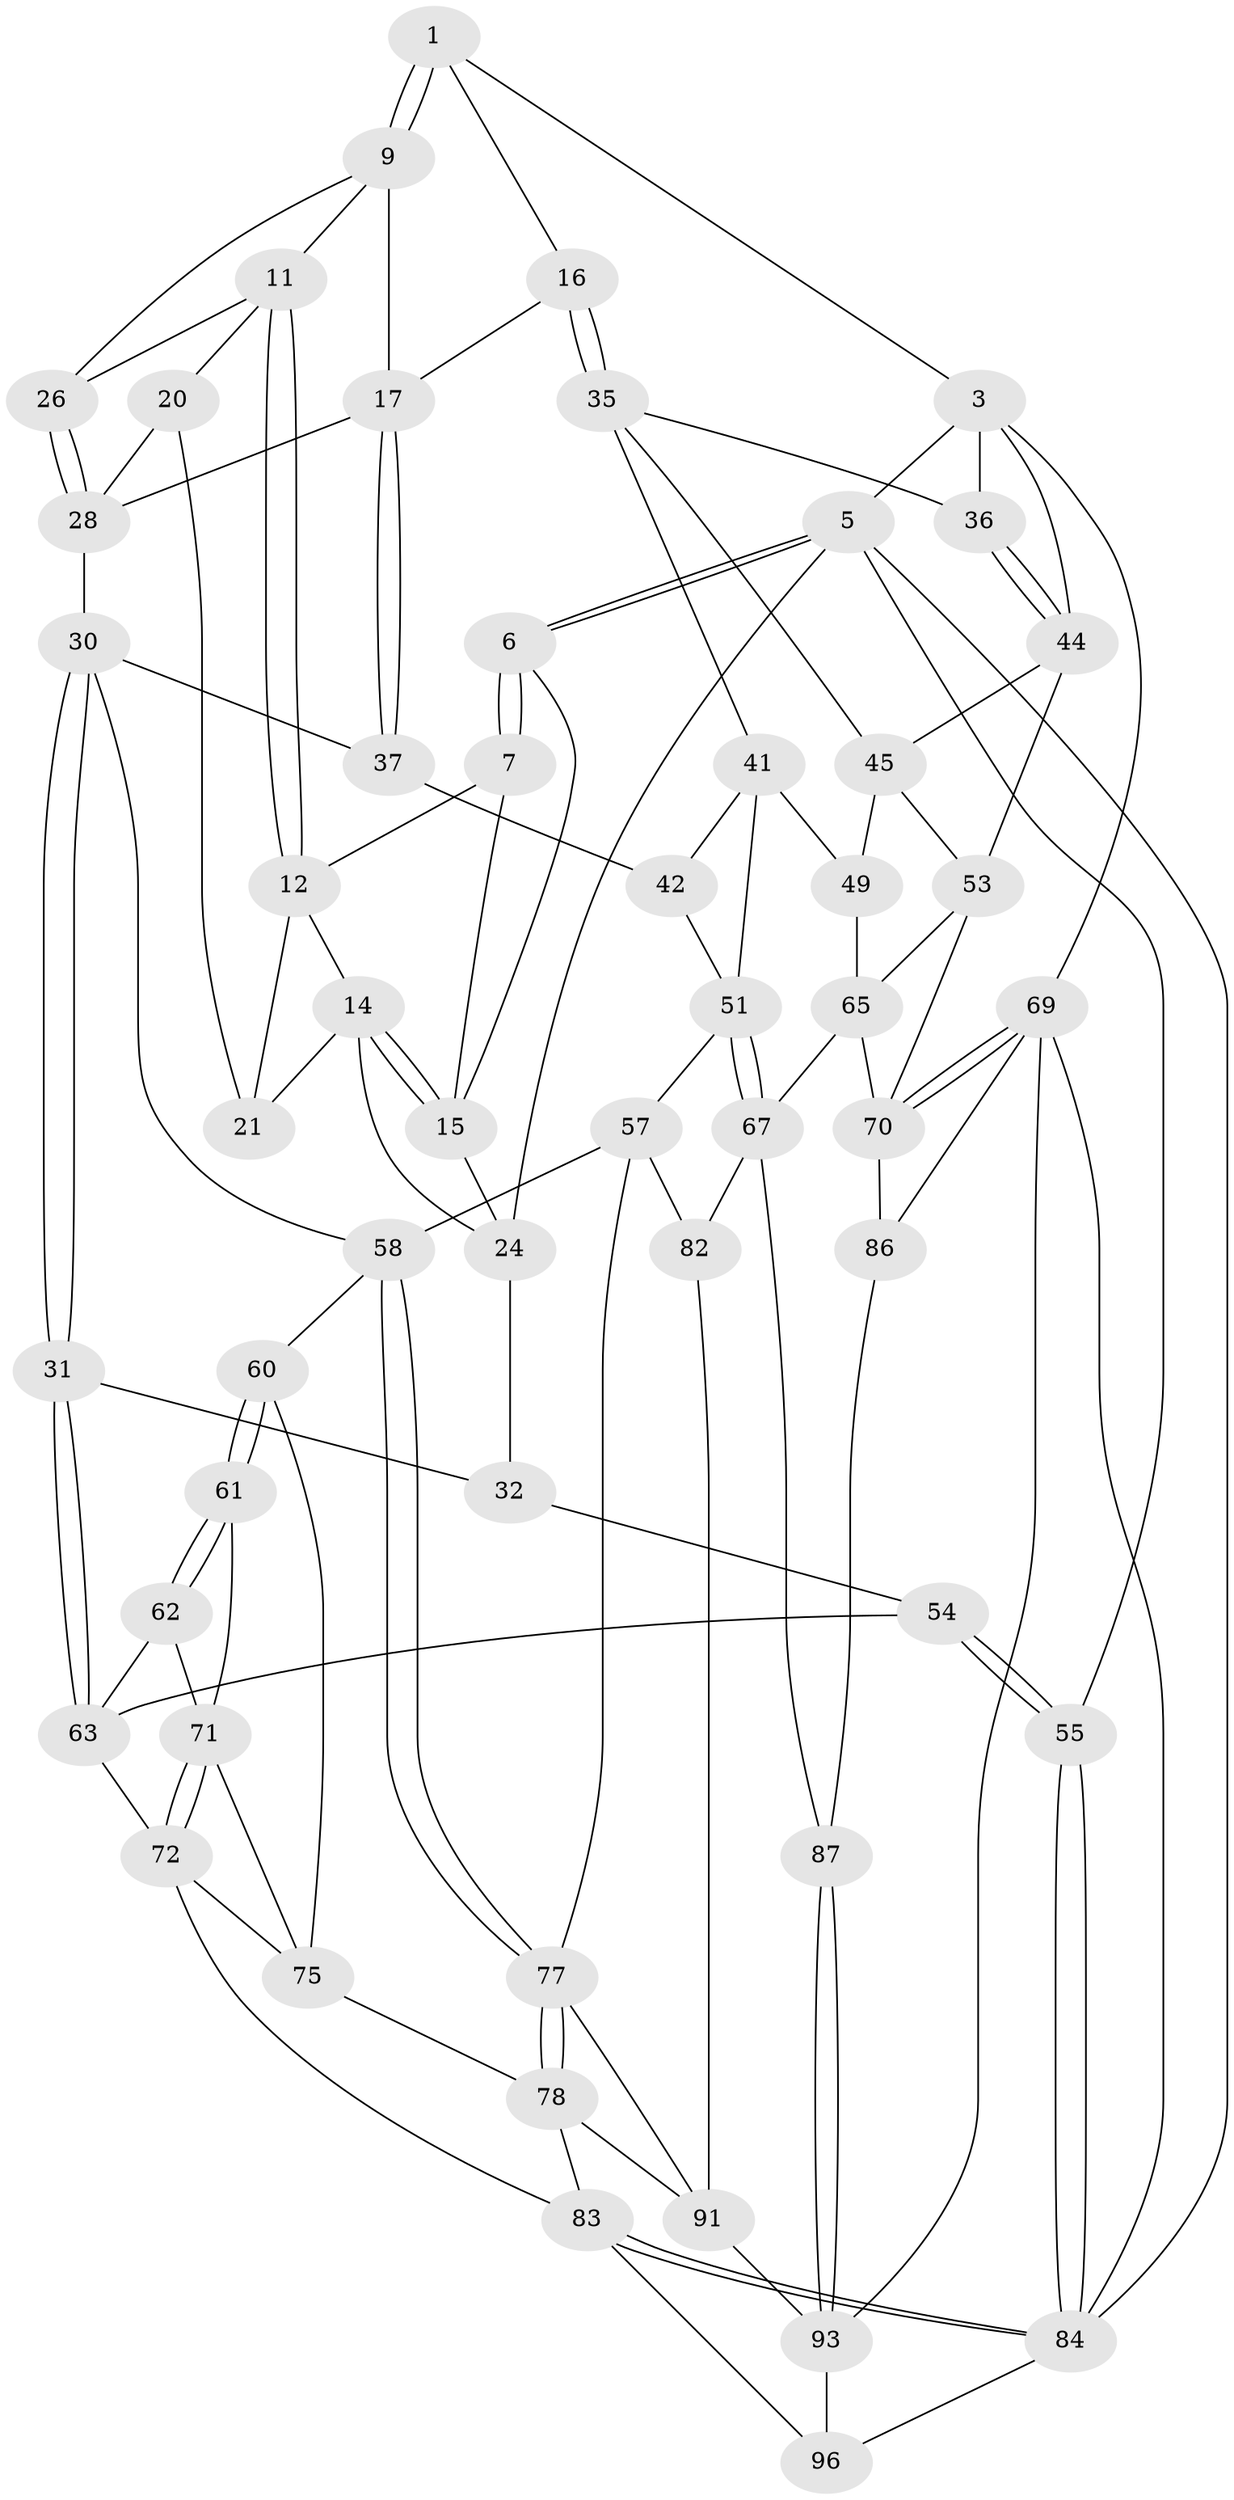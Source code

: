 // Generated by graph-tools (version 1.1) at 2025/24/03/03/25 07:24:32]
// undirected, 55 vertices, 123 edges
graph export_dot {
graph [start="1"]
  node [color=gray90,style=filled];
  1 [pos="+0.4824938225232062+0",super="+2"];
  3 [pos="+1+0",super="+4"];
  5 [pos="+0+0",super="+43"];
  6 [pos="+0+0"];
  7 [pos="+0+0",super="+8"];
  9 [pos="+0.4420520179298657+0.08926319093903899",super="+10"];
  11 [pos="+0.34265633036425364+0.07498666085561606",super="+19"];
  12 [pos="+0.2545533387242592+0",super="+13"];
  14 [pos="+0.14111100072529834+0.07704820717151892",super="+23"];
  15 [pos="+0.11746295138295244+0.059426290735686706",super="+22"];
  16 [pos="+0.7039862730310352+0.12462861356765832"];
  17 [pos="+0.6114911198589027+0.17328144143439864",super="+18"];
  20 [pos="+0.26816715695079213+0.10790907102810364",super="+27"];
  21 [pos="+0.24655836906803982+0.035650542322560964",super="+25"];
  24 [pos="+0.05020762155771421+0.20985325347398198",super="+34"];
  26 [pos="+0.30783060231920045+0.18289480329570906"];
  28 [pos="+0.2672522261233814+0.25695975211189986",super="+29"];
  30 [pos="+0.33739448510345693+0.39646668094666104",super="+39"];
  31 [pos="+0.3084920939594292+0.42891127725628103"];
  32 [pos="+0.1919667866511334+0.4358476072012033",super="+33"];
  35 [pos="+0.7587290057196443+0.16406214889128345",super="+40"];
  36 [pos="+0.838357685307739+0.1548626940474853"];
  37 [pos="+0.6066919826242175+0.28750964716596955",super="+38"];
  41 [pos="+0.7836133436017386+0.3478934336463551",super="+50"];
  42 [pos="+0.6765351661915446+0.362776086900997",super="+46"];
  44 [pos="+1+0.2524774479691913",super="+47"];
  45 [pos="+0.8196348244461594+0.3433197285055608",super="+48"];
  49 [pos="+0.9857687012184783+0.4906056600240395"];
  51 [pos="+0.6753048529449142+0.6191650618607432",super="+52"];
  53 [pos="+1+0.44501270914516855",super="+64"];
  54 [pos="+0+0.6838084786542441",super="+56"];
  55 [pos="+0+0.7611014143968943"];
  57 [pos="+0.5208145413033262+0.696931745705175",super="+79"];
  58 [pos="+0.4927537209194435+0.697488052842166",super="+59"];
  60 [pos="+0.44591115388877584+0.6886569442084934"];
  61 [pos="+0.42433810685337+0.6822528259617685"];
  62 [pos="+0.36637912017202534+0.6354403227571027"];
  63 [pos="+0.2995854554974154+0.5716447287968622",super="+68"];
  65 [pos="+0.9313951116687024+0.7248428487447395",super="+66"];
  67 [pos="+0.749883367957575+0.7060850234338839",super="+81"];
  69 [pos="+1+1",super="+94"];
  70 [pos="+1+0.8913127262059453",super="+85"];
  71 [pos="+0.3280006431466154+0.7411987276929174",super="+74"];
  72 [pos="+0.2829632067652766+0.7980493864386212",super="+73"];
  75 [pos="+0.33151118559689213+0.8154355236235593",super="+76"];
  77 [pos="+0.4296773518705164+0.8303258072060634",super="+80"];
  78 [pos="+0.3756198021384978+0.8565581532849711",super="+89"];
  82 [pos="+0.6415648571832443+0.9033222434034072"];
  83 [pos="+0.1985817570511864+0.8596138151418096",super="+90"];
  84 [pos="+0+1",super="+88"];
  86 [pos="+0.8773004526882827+0.916978944357572"];
  87 [pos="+0.8425381633706271+0.9025188875954713"];
  91 [pos="+0.4796335274454183+0.9103131854370465",super="+92"];
  93 [pos="+0.6455673646109213+1",super="+95"];
  96 [pos="+0.346230614526451+1"];
  1 -- 9;
  1 -- 9;
  1 -- 16;
  1 -- 3;
  3 -- 36;
  3 -- 5;
  3 -- 44;
  3 -- 69;
  5 -- 6;
  5 -- 6;
  5 -- 84;
  5 -- 24;
  5 -- 55;
  6 -- 7;
  6 -- 7;
  6 -- 15;
  7 -- 15;
  7 -- 12;
  9 -- 17;
  9 -- 26;
  9 -- 11;
  11 -- 12;
  11 -- 12;
  11 -- 26;
  11 -- 20;
  12 -- 21;
  12 -- 14;
  14 -- 15;
  14 -- 15;
  14 -- 24;
  14 -- 21;
  15 -- 24;
  16 -- 17;
  16 -- 35;
  16 -- 35;
  17 -- 37;
  17 -- 37;
  17 -- 28;
  20 -- 21 [weight=2];
  20 -- 28;
  24 -- 32;
  26 -- 28;
  26 -- 28;
  28 -- 30;
  30 -- 31;
  30 -- 31;
  30 -- 37;
  30 -- 58;
  31 -- 32;
  31 -- 63;
  31 -- 63;
  32 -- 54 [weight=2];
  35 -- 36;
  35 -- 41;
  35 -- 45;
  36 -- 44;
  36 -- 44;
  37 -- 42 [weight=2];
  41 -- 42;
  41 -- 51;
  41 -- 49;
  42 -- 51;
  44 -- 45;
  44 -- 53;
  45 -- 49;
  45 -- 53;
  49 -- 65;
  51 -- 67;
  51 -- 67;
  51 -- 57;
  53 -- 65;
  53 -- 70;
  54 -- 55;
  54 -- 55;
  54 -- 63;
  55 -- 84;
  55 -- 84;
  57 -- 58;
  57 -- 82;
  57 -- 77;
  58 -- 77;
  58 -- 77;
  58 -- 60;
  60 -- 61;
  60 -- 61;
  60 -- 75;
  61 -- 62;
  61 -- 62;
  61 -- 71;
  62 -- 63;
  62 -- 71;
  63 -- 72;
  65 -- 70;
  65 -- 67;
  67 -- 82;
  67 -- 87;
  69 -- 70;
  69 -- 70;
  69 -- 84;
  69 -- 93;
  69 -- 86;
  70 -- 86;
  71 -- 72;
  71 -- 72;
  71 -- 75;
  72 -- 75;
  72 -- 83;
  75 -- 78;
  77 -- 78;
  77 -- 78;
  77 -- 91;
  78 -- 91;
  78 -- 83;
  82 -- 91;
  83 -- 84;
  83 -- 84;
  83 -- 96;
  84 -- 96;
  86 -- 87;
  87 -- 93;
  87 -- 93;
  91 -- 93;
  93 -- 96;
}
